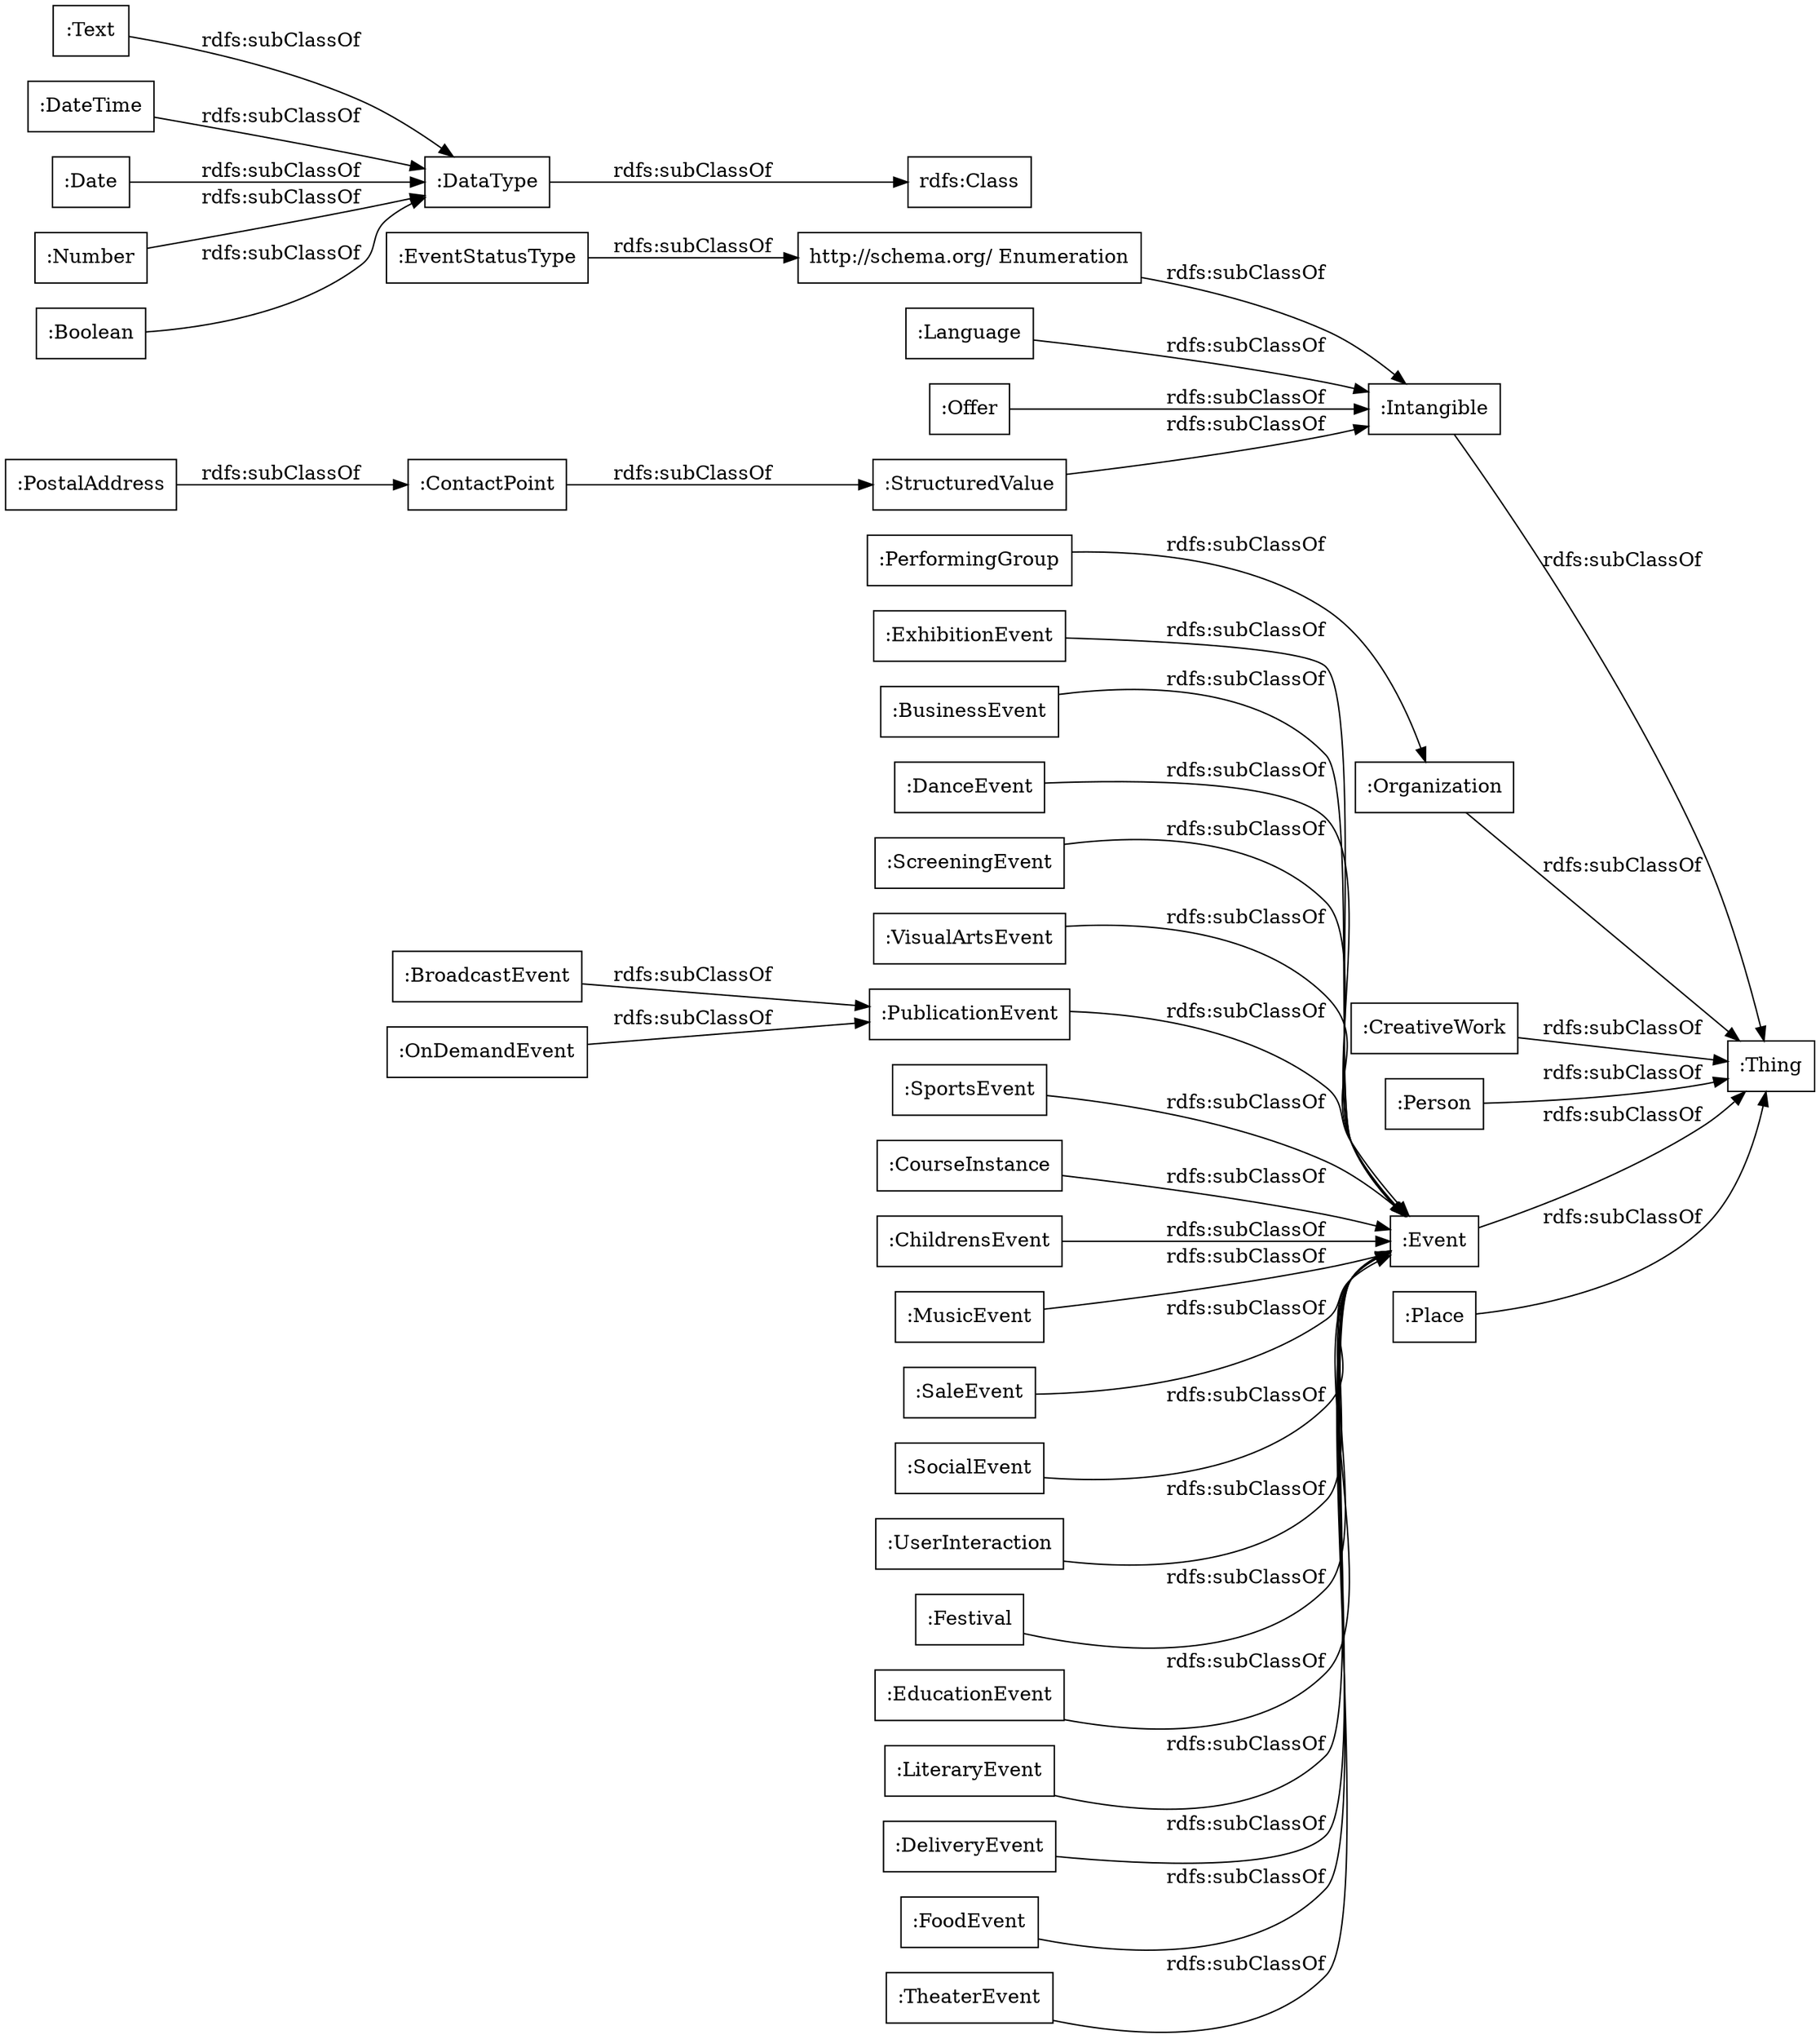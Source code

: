 digraph ar2dtool_diagram { 
rankdir=LR;
size="1000"
node [shape = rectangle, color="black"]; ":ExhibitionEvent" ":SportsEvent" ":CourseInstance" ":Intangible" ":ChildrensEvent" ":MusicEvent" "http://schema.org/ Enumeration" ":Text" ":SaleEvent" ":SocialEvent" ":Thing" ":UserInteraction" ":Festival" ":ContactPoint" ":EducationEvent" ":Language" "rdfs:Class" ":Offer" ":PostalAddress" ":CreativeWork" ":LiteraryEvent" ":StructuredValue" ":DateTime" ":Person" ":DeliveryEvent" ":FoodEvent" ":TheaterEvent" ":PerformingGroup" ":Organization" ":BusinessEvent" ":Place" ":BroadcastEvent" ":Date" ":EventStatusType" ":DanceEvent" ":DataType" ":Event" ":ScreeningEvent" ":Number" ":VisualArtsEvent" ":Boolean" ":OnDemandEvent" ":PublicationEvent" ; /*classes style*/
	":VisualArtsEvent" -> ":Event" [ label = "rdfs:subClassOf" ];
	":ScreeningEvent" -> ":Event" [ label = "rdfs:subClassOf" ];
	":PostalAddress" -> ":ContactPoint" [ label = "rdfs:subClassOf" ];
	":SaleEvent" -> ":Event" [ label = "rdfs:subClassOf" ];
	":Offer" -> ":Intangible" [ label = "rdfs:subClassOf" ];
	":Text" -> ":DataType" [ label = "rdfs:subClassOf" ];
	":BusinessEvent" -> ":Event" [ label = "rdfs:subClassOf" ];
	":Event" -> ":Thing" [ label = "rdfs:subClassOf" ];
	":Boolean" -> ":DataType" [ label = "rdfs:subClassOf" ];
	":PublicationEvent" -> ":Event" [ label = "rdfs:subClassOf" ];
	":Date" -> ":DataType" [ label = "rdfs:subClassOf" ];
	":DateTime" -> ":DataType" [ label = "rdfs:subClassOf" ];
	":DataType" -> "rdfs:Class" [ label = "rdfs:subClassOf" ];
	":EducationEvent" -> ":Event" [ label = "rdfs:subClassOf" ];
	":FoodEvent" -> ":Event" [ label = "rdfs:subClassOf" ];
	":TheaterEvent" -> ":Event" [ label = "rdfs:subClassOf" ];
	":DeliveryEvent" -> ":Event" [ label = "rdfs:subClassOf" ];
	":CreativeWork" -> ":Thing" [ label = "rdfs:subClassOf" ];
	":LiteraryEvent" -> ":Event" [ label = "rdfs:subClassOf" ];
	":Language" -> ":Intangible" [ label = "rdfs:subClassOf" ];
	":ChildrensEvent" -> ":Event" [ label = "rdfs:subClassOf" ];
	":ContactPoint" -> ":StructuredValue" [ label = "rdfs:subClassOf" ];
	":ExhibitionEvent" -> ":Event" [ label = "rdfs:subClassOf" ];
	":Number" -> ":DataType" [ label = "rdfs:subClassOf" ];
	":PerformingGroup" -> ":Organization" [ label = "rdfs:subClassOf" ];
	":SportsEvent" -> ":Event" [ label = "rdfs:subClassOf" ];
	":Organization" -> ":Thing" [ label = "rdfs:subClassOf" ];
	":Festival" -> ":Event" [ label = "rdfs:subClassOf" ];
	":SocialEvent" -> ":Event" [ label = "rdfs:subClassOf" ];
	"http://schema.org/ Enumeration" -> ":Intangible" [ label = "rdfs:subClassOf" ];
	":BroadcastEvent" -> ":PublicationEvent" [ label = "rdfs:subClassOf" ];
	":Intangible" -> ":Thing" [ label = "rdfs:subClassOf" ];
	":DanceEvent" -> ":Event" [ label = "rdfs:subClassOf" ];
	":EventStatusType" -> "http://schema.org/ Enumeration" [ label = "rdfs:subClassOf" ];
	":MusicEvent" -> ":Event" [ label = "rdfs:subClassOf" ];
	":Person" -> ":Thing" [ label = "rdfs:subClassOf" ];
	":Place" -> ":Thing" [ label = "rdfs:subClassOf" ];
	":OnDemandEvent" -> ":PublicationEvent" [ label = "rdfs:subClassOf" ];
	":CourseInstance" -> ":Event" [ label = "rdfs:subClassOf" ];
	":UserInteraction" -> ":Event" [ label = "rdfs:subClassOf" ];
	":StructuredValue" -> ":Intangible" [ label = "rdfs:subClassOf" ];

}
